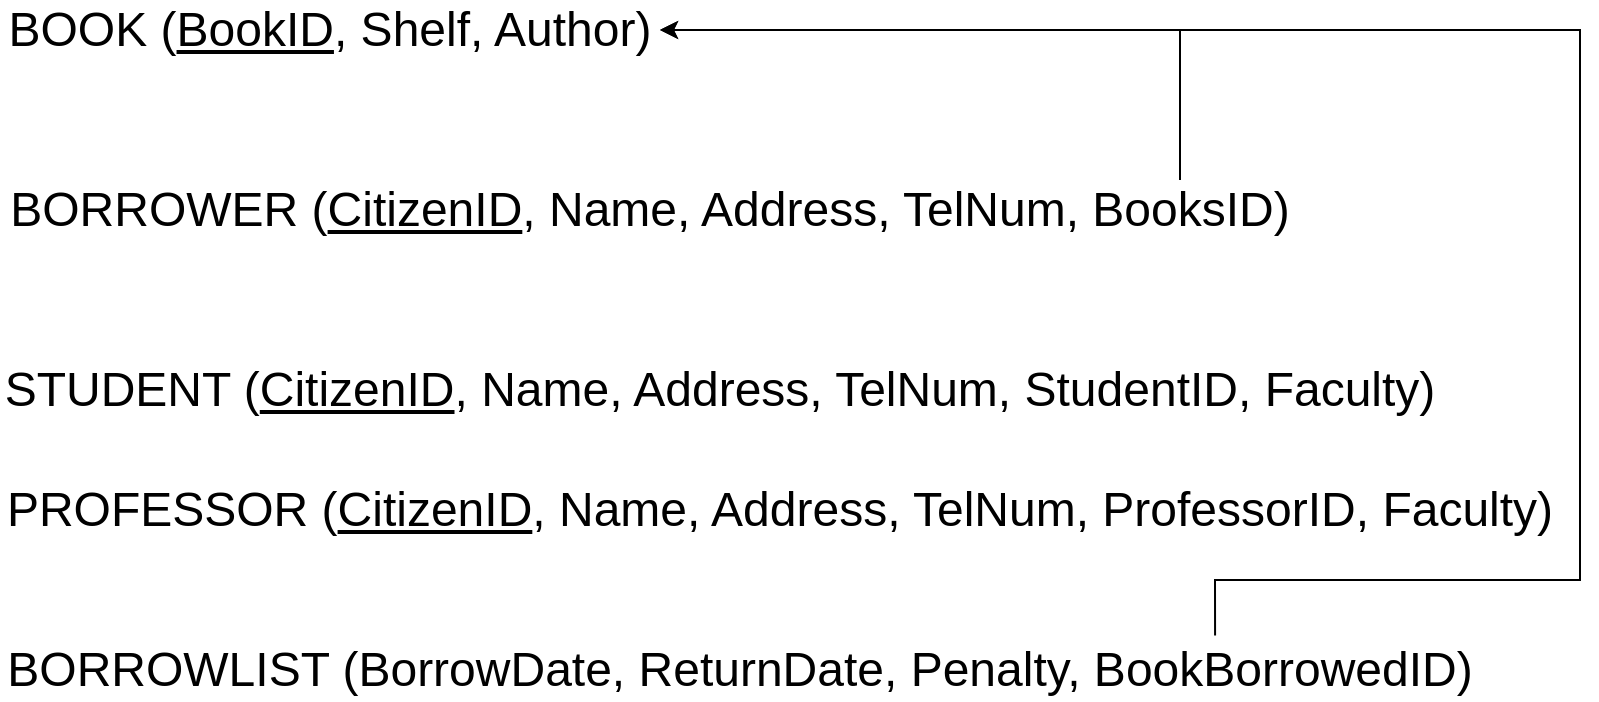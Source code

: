 <mxfile version="26.0.16">
  <diagram name="Page-1" id="GCvu8gVz_YOpY6ZFEGP7">
    <mxGraphModel dx="755" dy="838" grid="1" gridSize="10" guides="1" tooltips="1" connect="1" arrows="1" fold="1" page="1" pageScale="1" pageWidth="1600" pageHeight="900" math="0" shadow="0">
      <root>
        <mxCell id="0" />
        <mxCell id="1" parent="0" />
        <mxCell id="gIDY61keDisGAkqXsgGn-1" value="&lt;font style=&quot;font-size: 24px;&quot;&gt;BOOK (&lt;u&gt;BookID&lt;/u&gt;, Shelf, Author)&lt;/font&gt;" style="text;html=1;align=center;verticalAlign=middle;whiteSpace=wrap;rounded=0;" vertex="1" parent="1">
          <mxGeometry x="200" y="140" width="330" height="30" as="geometry" />
        </mxCell>
        <mxCell id="gIDY61keDisGAkqXsgGn-12" style="edgeStyle=orthogonalEdgeStyle;rounded=0;orthogonalLoop=1;jettySize=auto;html=1;" edge="1" parent="1" source="gIDY61keDisGAkqXsgGn-5" target="gIDY61keDisGAkqXsgGn-1">
          <mxGeometry relative="1" as="geometry">
            <Array as="points">
              <mxPoint x="790" y="155" />
            </Array>
          </mxGeometry>
        </mxCell>
        <mxCell id="gIDY61keDisGAkqXsgGn-5" value="&lt;span style=&quot;font-size: 24px;&quot;&gt;BORROWER (&lt;u&gt;CitizenID&lt;/u&gt;, Name, Address, TelNum, BooksID)&lt;/span&gt;" style="text;html=1;align=center;verticalAlign=middle;whiteSpace=wrap;rounded=0;" vertex="1" parent="1">
          <mxGeometry x="200" y="230" width="650" height="30" as="geometry" />
        </mxCell>
        <mxCell id="gIDY61keDisGAkqXsgGn-6" value="&lt;span style=&quot;font-size: 24px;&quot;&gt;STUDENT (&lt;u&gt;CitizenID&lt;/u&gt;, Name, Address, TelNum, StudentID, Faculty)&lt;/span&gt;" style="text;html=1;align=center;verticalAlign=middle;whiteSpace=wrap;rounded=0;" vertex="1" parent="1">
          <mxGeometry x="200" y="320" width="720" height="30" as="geometry" />
        </mxCell>
        <mxCell id="gIDY61keDisGAkqXsgGn-9" value="&lt;span style=&quot;font-size: 24px;&quot;&gt;PROFESSOR (&lt;u&gt;CitizenID&lt;/u&gt;, Name, Address, TelNum, ProfessorID, Faculty)&lt;/span&gt;" style="text;html=1;align=center;verticalAlign=middle;whiteSpace=wrap;rounded=0;" vertex="1" parent="1">
          <mxGeometry x="200" y="380" width="780" height="30" as="geometry" />
        </mxCell>
        <mxCell id="gIDY61keDisGAkqXsgGn-13" style="edgeStyle=orthogonalEdgeStyle;rounded=0;orthogonalLoop=1;jettySize=auto;html=1;exitX=0.821;exitY=-0.074;exitDx=0;exitDy=0;exitPerimeter=0;" edge="1" parent="1" source="gIDY61keDisGAkqXsgGn-10" target="gIDY61keDisGAkqXsgGn-1">
          <mxGeometry relative="1" as="geometry">
            <Array as="points">
              <mxPoint x="808" y="430" />
              <mxPoint x="990" y="430" />
              <mxPoint x="990" y="155" />
            </Array>
          </mxGeometry>
        </mxCell>
        <mxCell id="gIDY61keDisGAkqXsgGn-10" value="&lt;span style=&quot;font-size: 24px;&quot;&gt;BORROWLIST (BorrowDate, ReturnDate, Penalty, BookBorrowedID)&lt;/span&gt;" style="text;html=1;align=center;verticalAlign=middle;whiteSpace=wrap;rounded=0;" vertex="1" parent="1">
          <mxGeometry x="200" y="460" width="740" height="30" as="geometry" />
        </mxCell>
      </root>
    </mxGraphModel>
  </diagram>
</mxfile>
